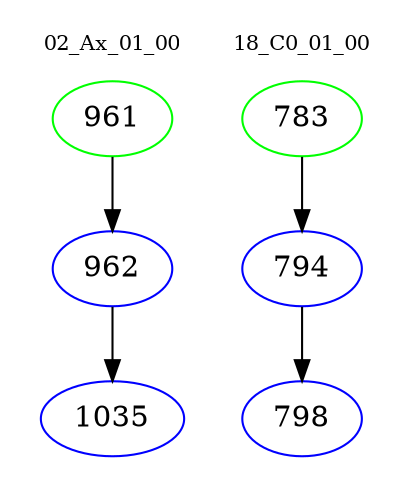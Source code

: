 digraph{
subgraph cluster_0 {
color = white
label = "02_Ax_01_00";
fontsize=10;
T0_961 [label="961", color="green"]
T0_961 -> T0_962 [color="black"]
T0_962 [label="962", color="blue"]
T0_962 -> T0_1035 [color="black"]
T0_1035 [label="1035", color="blue"]
}
subgraph cluster_1 {
color = white
label = "18_C0_01_00";
fontsize=10;
T1_783 [label="783", color="green"]
T1_783 -> T1_794 [color="black"]
T1_794 [label="794", color="blue"]
T1_794 -> T1_798 [color="black"]
T1_798 [label="798", color="blue"]
}
}
